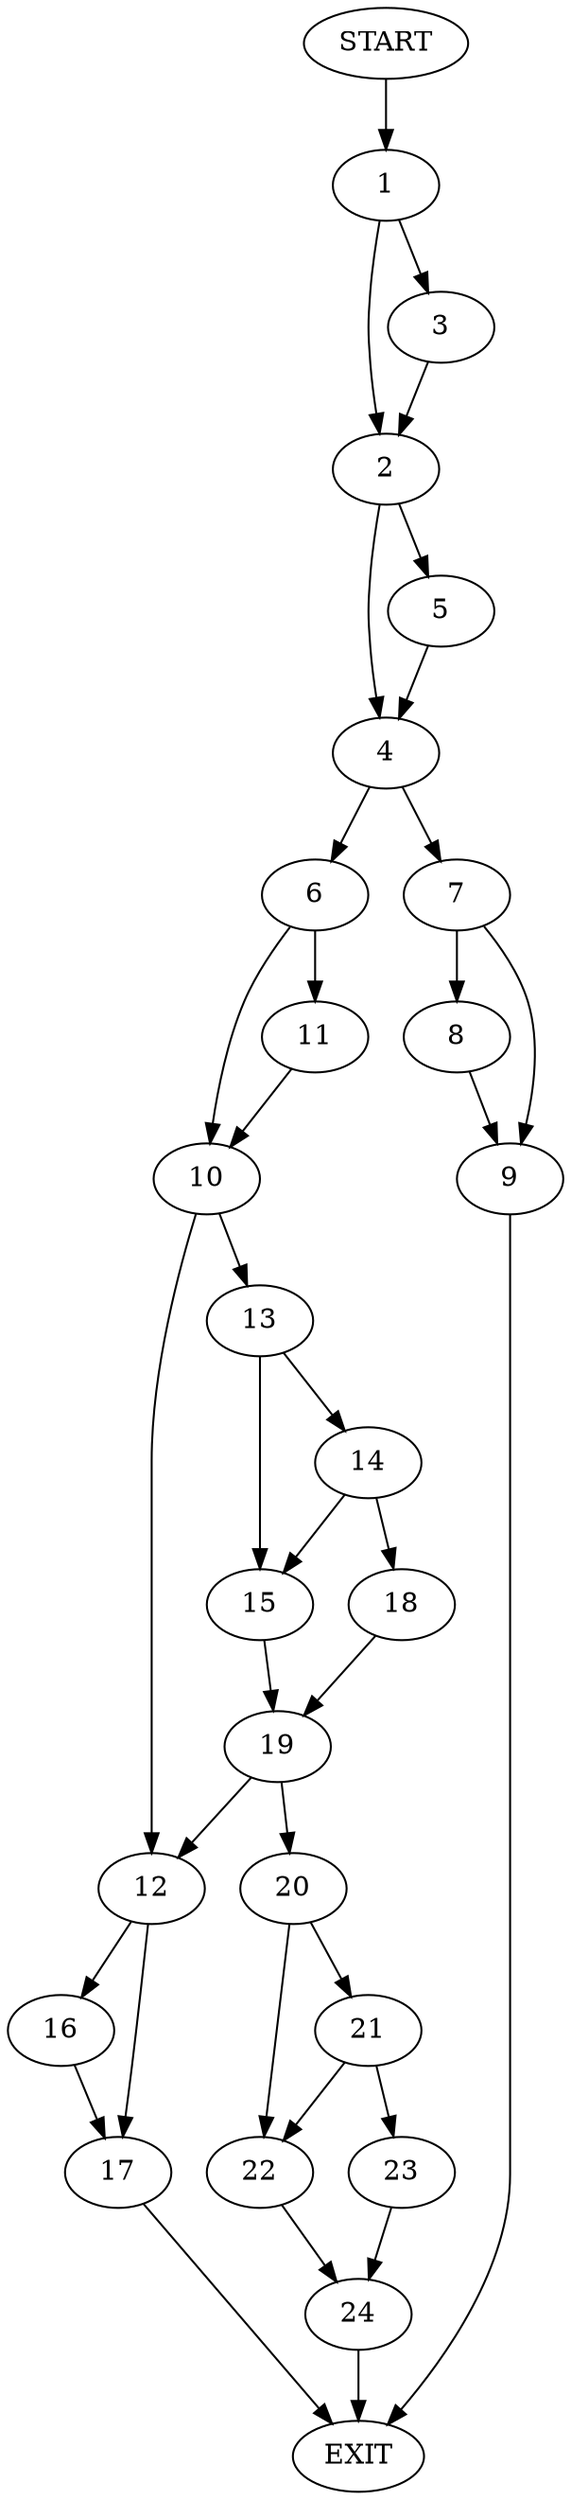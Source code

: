 digraph {
0 [label="START"]
25 [label="EXIT"]
0 -> 1
1 -> 2
1 -> 3
3 -> 2
2 -> 4
2 -> 5
5 -> 4
4 -> 6
4 -> 7
7 -> 8
7 -> 9
6 -> 10
6 -> 11
10 -> 12
10 -> 13
11 -> 10
13 -> 14
13 -> 15
12 -> 16
12 -> 17
14 -> 18
14 -> 15
15 -> 19
18 -> 19
19 -> 12
19 -> 20
20 -> 21
20 -> 22
21 -> 22
21 -> 23
22 -> 24
23 -> 24
24 -> 25
16 -> 17
17 -> 25
9 -> 25
8 -> 9
}
